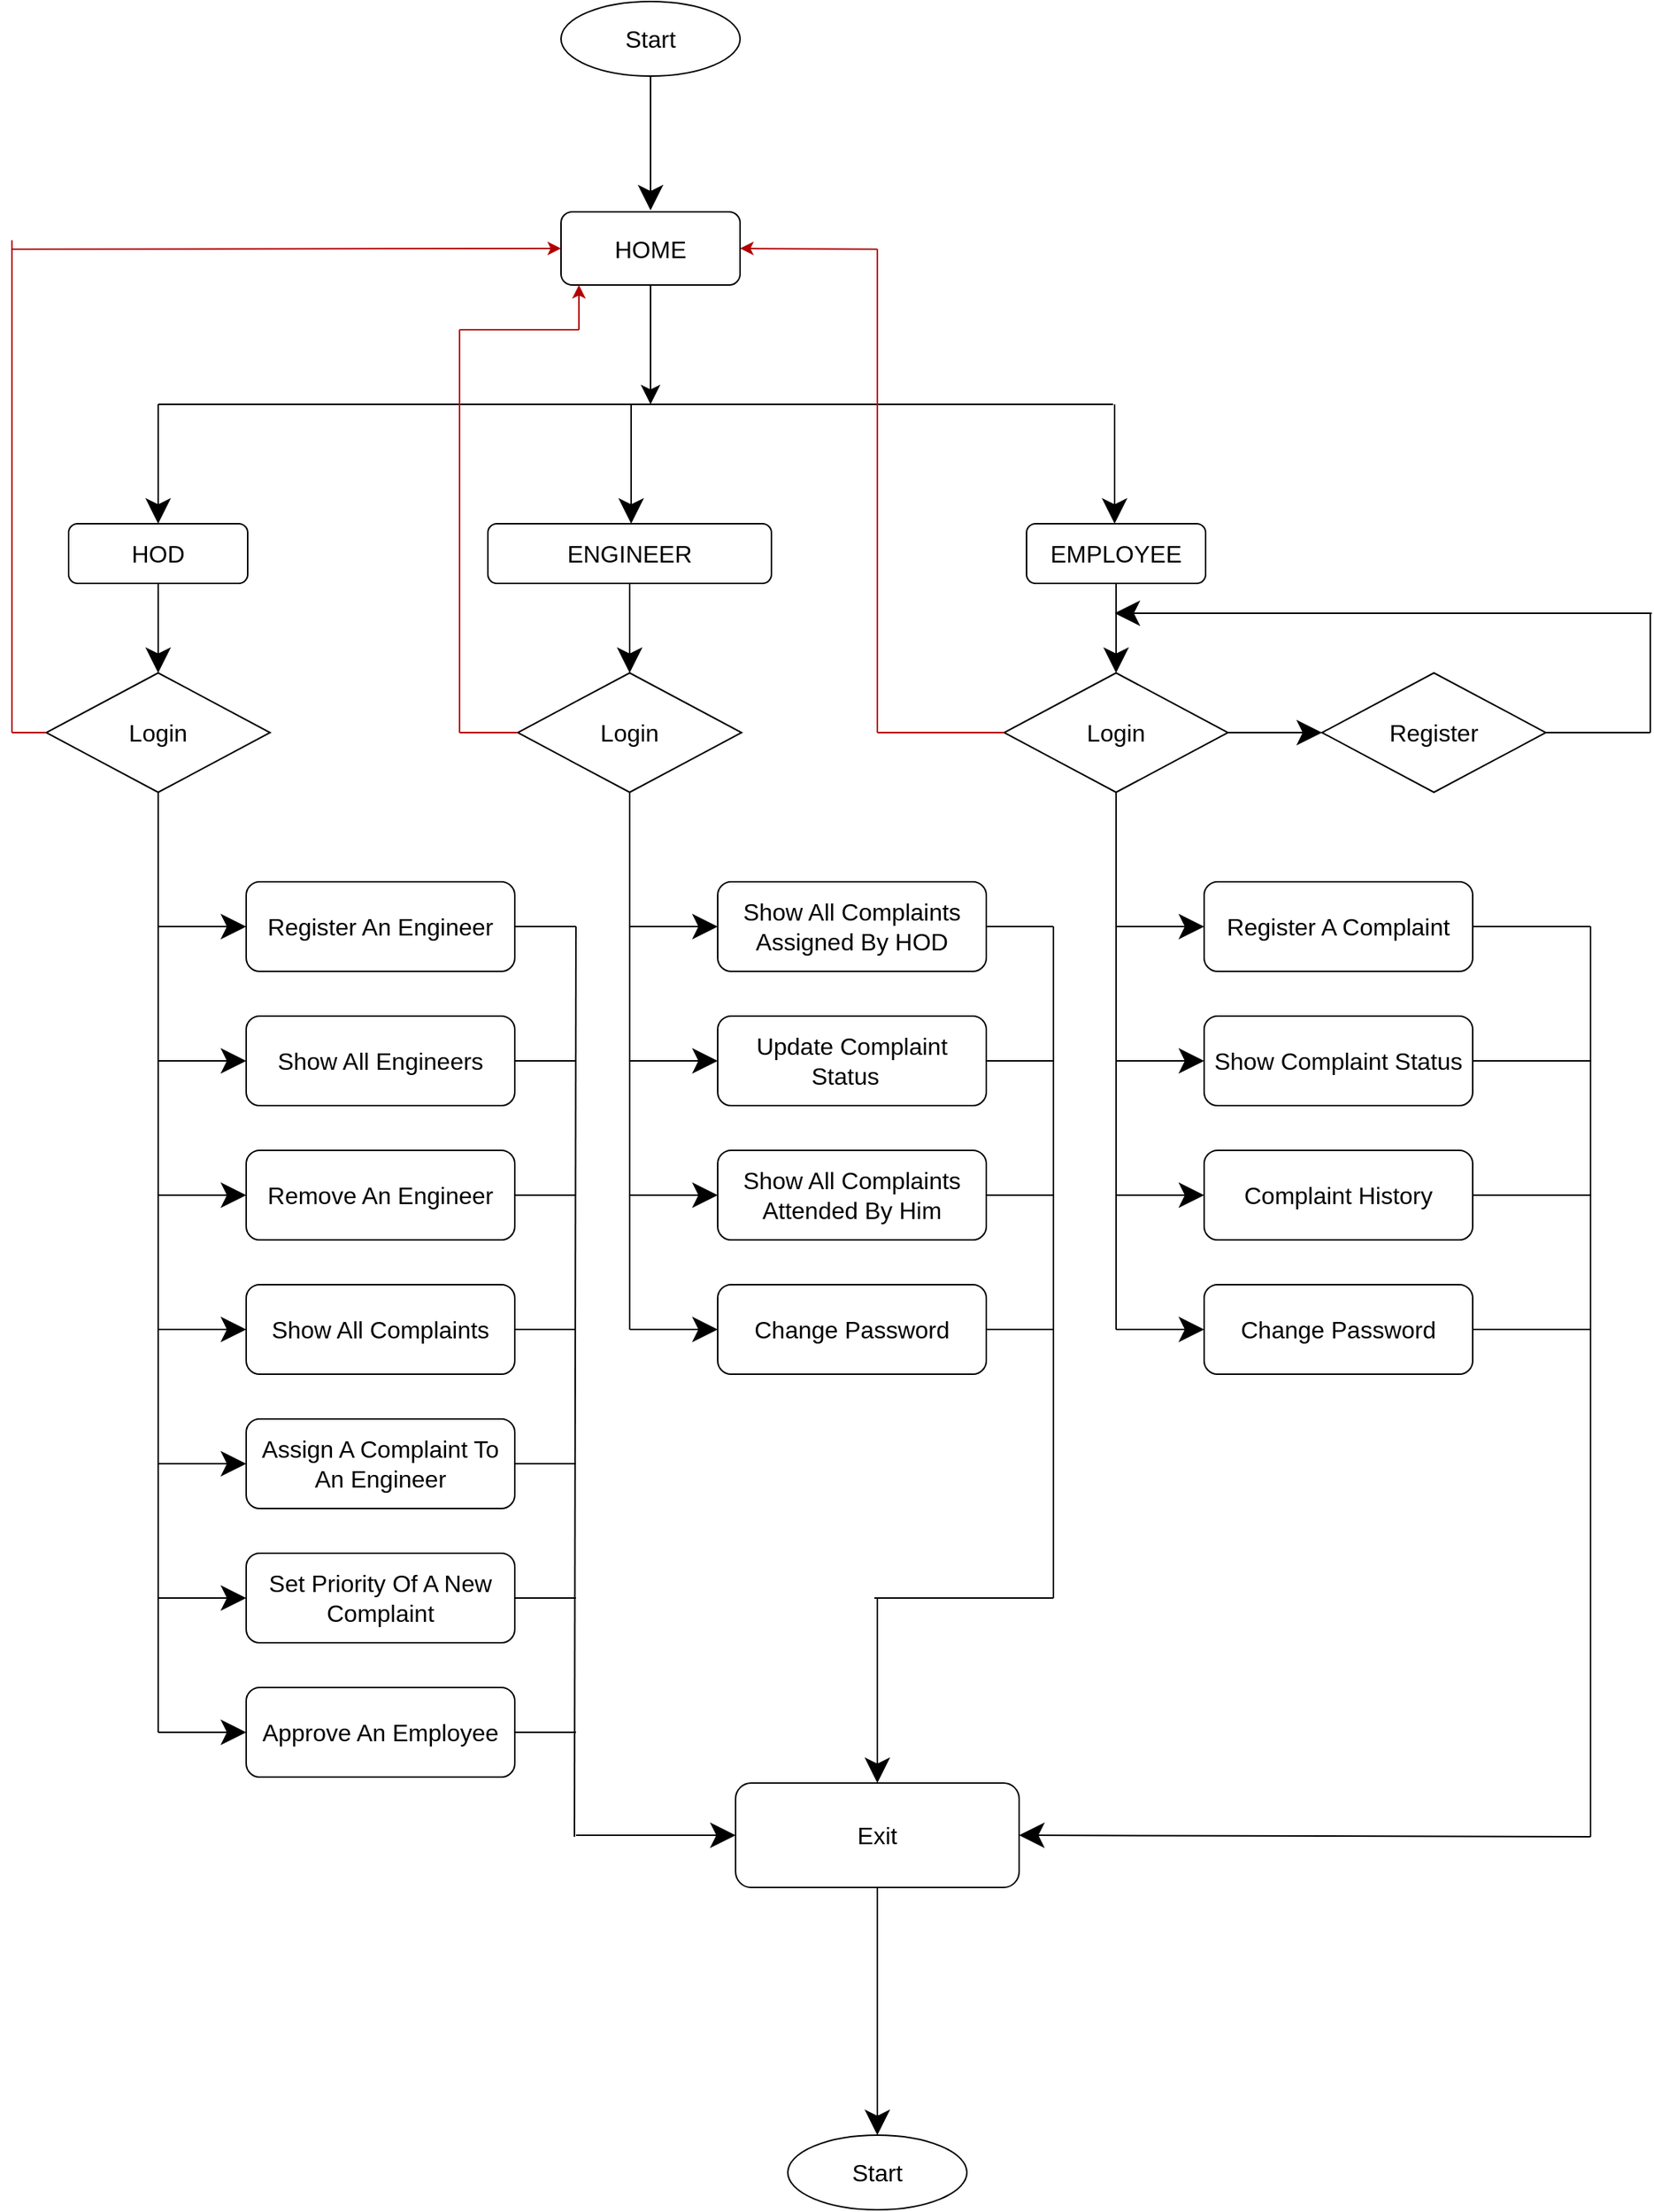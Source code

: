 <mxfile version="20.7.4" type="github">
  <diagram id="gPg8xB_WnqfTLQmb3QBE" name="Page-1">
    <mxGraphModel dx="4200" dy="2476" grid="1" gridSize="10" guides="1" tooltips="1" connect="1" arrows="1" fold="1" page="1" pageScale="1" pageWidth="850" pageHeight="1100" math="0" shadow="0">
      <root>
        <mxCell id="0" />
        <mxCell id="1" parent="0" />
        <mxCell id="H499UzZX8X4f3l25vp4u-1" value="Start" style="ellipse;whiteSpace=wrap;html=1;fontSize=16;" vertex="1" parent="1">
          <mxGeometry x="651" y="343" width="120" height="50" as="geometry" />
        </mxCell>
        <mxCell id="H499UzZX8X4f3l25vp4u-2" value="" style="endArrow=none;html=1;rounded=0;fontSize=12;startSize=14;endSize=14;sourcePerimeterSpacing=8;targetPerimeterSpacing=8;curved=1;" edge="1" parent="1">
          <mxGeometry width="50" height="50" relative="1" as="geometry">
            <mxPoint x="381" y="613" as="sourcePoint" />
            <mxPoint x="1021" y="613" as="targetPoint" />
          </mxGeometry>
        </mxCell>
        <mxCell id="H499UzZX8X4f3l25vp4u-3" value="" style="endArrow=classic;html=1;rounded=0;fontSize=12;startSize=14;endSize=14;sourcePerimeterSpacing=8;targetPerimeterSpacing=8;curved=1;exitX=0.5;exitY=1;exitDx=0;exitDy=0;" edge="1" parent="1" source="H499UzZX8X4f3l25vp4u-1">
          <mxGeometry width="50" height="50" relative="1" as="geometry">
            <mxPoint x="631" y="603" as="sourcePoint" />
            <mxPoint x="711" y="483" as="targetPoint" />
            <Array as="points">
              <mxPoint x="711" y="423" />
            </Array>
          </mxGeometry>
        </mxCell>
        <mxCell id="H499UzZX8X4f3l25vp4u-4" value="" style="endArrow=classic;html=1;rounded=0;fontSize=12;startSize=14;endSize=14;sourcePerimeterSpacing=8;targetPerimeterSpacing=8;curved=1;" edge="1" parent="1">
          <mxGeometry width="50" height="50" relative="1" as="geometry">
            <mxPoint x="381" y="613" as="sourcePoint" />
            <mxPoint x="381" y="693" as="targetPoint" />
          </mxGeometry>
        </mxCell>
        <mxCell id="H499UzZX8X4f3l25vp4u-5" value="" style="endArrow=classic;html=1;rounded=0;fontSize=12;startSize=14;endSize=14;sourcePerimeterSpacing=8;targetPerimeterSpacing=8;curved=1;" edge="1" parent="1">
          <mxGeometry width="50" height="50" relative="1" as="geometry">
            <mxPoint x="698.0" y="613" as="sourcePoint" />
            <mxPoint x="698.0" y="693" as="targetPoint" />
          </mxGeometry>
        </mxCell>
        <mxCell id="H499UzZX8X4f3l25vp4u-6" value="" style="endArrow=classic;html=1;rounded=0;fontSize=12;startSize=14;endSize=14;sourcePerimeterSpacing=8;targetPerimeterSpacing=8;curved=1;" edge="1" parent="1">
          <mxGeometry width="50" height="50" relative="1" as="geometry">
            <mxPoint x="1022" y="613" as="sourcePoint" />
            <mxPoint x="1022" y="693" as="targetPoint" />
          </mxGeometry>
        </mxCell>
        <mxCell id="H499UzZX8X4f3l25vp4u-7" value="HOD" style="rounded=1;whiteSpace=wrap;html=1;fontSize=16;" vertex="1" parent="1">
          <mxGeometry x="321" y="693" width="120" height="40" as="geometry" />
        </mxCell>
        <mxCell id="H499UzZX8X4f3l25vp4u-8" value="ENGINEER" style="rounded=1;whiteSpace=wrap;html=1;fontSize=16;" vertex="1" parent="1">
          <mxGeometry x="602" y="693" width="190" height="40" as="geometry" />
        </mxCell>
        <mxCell id="H499UzZX8X4f3l25vp4u-9" value="EMPLOYEE" style="rounded=1;whiteSpace=wrap;html=1;fontSize=16;" vertex="1" parent="1">
          <mxGeometry x="963" y="693" width="120" height="40" as="geometry" />
        </mxCell>
        <mxCell id="H499UzZX8X4f3l25vp4u-10" value="Register An Engineer" style="rounded=1;whiteSpace=wrap;html=1;fontSize=16;" vertex="1" parent="1">
          <mxGeometry x="440" y="933" width="180" height="60" as="geometry" />
        </mxCell>
        <mxCell id="H499UzZX8X4f3l25vp4u-11" value="Login" style="rhombus;whiteSpace=wrap;html=1;fontSize=16;" vertex="1" parent="1">
          <mxGeometry x="306" y="793" width="150" height="80" as="geometry" />
        </mxCell>
        <mxCell id="H499UzZX8X4f3l25vp4u-12" value="" style="endArrow=classic;html=1;rounded=0;fontSize=12;startSize=14;endSize=14;sourcePerimeterSpacing=8;targetPerimeterSpacing=8;curved=1;exitX=0.5;exitY=1;exitDx=0;exitDy=0;entryX=0.5;entryY=0;entryDx=0;entryDy=0;" edge="1" parent="1" source="H499UzZX8X4f3l25vp4u-7" target="H499UzZX8X4f3l25vp4u-11">
          <mxGeometry width="50" height="50" relative="1" as="geometry">
            <mxPoint x="641" y="803" as="sourcePoint" />
            <mxPoint x="691" y="753" as="targetPoint" />
          </mxGeometry>
        </mxCell>
        <mxCell id="H499UzZX8X4f3l25vp4u-13" value="Show All Engineers" style="rounded=1;whiteSpace=wrap;html=1;fontSize=16;" vertex="1" parent="1">
          <mxGeometry x="440" y="1023" width="180" height="60" as="geometry" />
        </mxCell>
        <mxCell id="H499UzZX8X4f3l25vp4u-14" value="Remove An Engineer" style="rounded=1;whiteSpace=wrap;html=1;fontSize=16;" vertex="1" parent="1">
          <mxGeometry x="440" y="1113" width="180" height="60" as="geometry" />
        </mxCell>
        <mxCell id="H499UzZX8X4f3l25vp4u-15" value="Show All Complaints" style="rounded=1;whiteSpace=wrap;html=1;fontSize=16;" vertex="1" parent="1">
          <mxGeometry x="440" y="1203" width="180" height="60" as="geometry" />
        </mxCell>
        <mxCell id="H499UzZX8X4f3l25vp4u-16" value="Assign A Complaint To An Engineer" style="rounded=1;whiteSpace=wrap;html=1;fontSize=16;" vertex="1" parent="1">
          <mxGeometry x="440" y="1293" width="180" height="60" as="geometry" />
        </mxCell>
        <mxCell id="H499UzZX8X4f3l25vp4u-17" value="Set Priority Of A New Complaint" style="rounded=1;whiteSpace=wrap;html=1;fontSize=16;" vertex="1" parent="1">
          <mxGeometry x="440" y="1383" width="180" height="60" as="geometry" />
        </mxCell>
        <mxCell id="H499UzZX8X4f3l25vp4u-18" value="Approve An Employee" style="rounded=1;whiteSpace=wrap;html=1;fontSize=16;" vertex="1" parent="1">
          <mxGeometry x="440" y="1473" width="180" height="60" as="geometry" />
        </mxCell>
        <mxCell id="H499UzZX8X4f3l25vp4u-19" value="" style="endArrow=none;html=1;rounded=0;fontSize=12;startSize=14;endSize=14;sourcePerimeterSpacing=8;targetPerimeterSpacing=8;curved=1;entryX=0.5;entryY=1;entryDx=0;entryDy=0;" edge="1" parent="1" target="H499UzZX8X4f3l25vp4u-11">
          <mxGeometry width="50" height="50" relative="1" as="geometry">
            <mxPoint x="381" y="1503" as="sourcePoint" />
            <mxPoint x="691" y="883" as="targetPoint" />
          </mxGeometry>
        </mxCell>
        <mxCell id="H499UzZX8X4f3l25vp4u-20" value="" style="endArrow=classic;html=1;rounded=0;fontSize=12;startSize=14;endSize=14;sourcePerimeterSpacing=8;targetPerimeterSpacing=8;curved=1;entryX=0;entryY=0.5;entryDx=0;entryDy=0;" edge="1" parent="1" target="H499UzZX8X4f3l25vp4u-10">
          <mxGeometry width="50" height="50" relative="1" as="geometry">
            <mxPoint x="381" y="963" as="sourcePoint" />
            <mxPoint x="691" y="873" as="targetPoint" />
          </mxGeometry>
        </mxCell>
        <mxCell id="H499UzZX8X4f3l25vp4u-21" value="" style="endArrow=classic;html=1;rounded=0;fontSize=12;startSize=14;endSize=14;sourcePerimeterSpacing=8;targetPerimeterSpacing=8;curved=1;entryX=0;entryY=0.5;entryDx=0;entryDy=0;" edge="1" parent="1" target="H499UzZX8X4f3l25vp4u-13">
          <mxGeometry width="50" height="50" relative="1" as="geometry">
            <mxPoint x="381" y="1053" as="sourcePoint" />
            <mxPoint x="691" y="873" as="targetPoint" />
          </mxGeometry>
        </mxCell>
        <mxCell id="H499UzZX8X4f3l25vp4u-22" value="" style="endArrow=classic;html=1;rounded=0;fontSize=12;startSize=14;endSize=14;sourcePerimeterSpacing=8;targetPerimeterSpacing=8;curved=1;entryX=0;entryY=0.5;entryDx=0;entryDy=0;" edge="1" parent="1" target="H499UzZX8X4f3l25vp4u-14">
          <mxGeometry width="50" height="50" relative="1" as="geometry">
            <mxPoint x="381" y="1143" as="sourcePoint" />
            <mxPoint x="691" y="1173" as="targetPoint" />
          </mxGeometry>
        </mxCell>
        <mxCell id="H499UzZX8X4f3l25vp4u-23" value="" style="endArrow=classic;html=1;rounded=0;fontSize=12;startSize=14;endSize=14;sourcePerimeterSpacing=8;targetPerimeterSpacing=8;curved=1;entryX=0;entryY=0.5;entryDx=0;entryDy=0;" edge="1" parent="1" target="H499UzZX8X4f3l25vp4u-15">
          <mxGeometry width="50" height="50" relative="1" as="geometry">
            <mxPoint x="381" y="1233" as="sourcePoint" />
            <mxPoint x="691" y="1353" as="targetPoint" />
          </mxGeometry>
        </mxCell>
        <mxCell id="H499UzZX8X4f3l25vp4u-24" value="" style="endArrow=classic;html=1;rounded=0;fontSize=12;startSize=14;endSize=14;sourcePerimeterSpacing=8;targetPerimeterSpacing=8;curved=1;entryX=0;entryY=0.5;entryDx=0;entryDy=0;" edge="1" parent="1" target="H499UzZX8X4f3l25vp4u-16">
          <mxGeometry width="50" height="50" relative="1" as="geometry">
            <mxPoint x="381" y="1323" as="sourcePoint" />
            <mxPoint x="691" y="1353" as="targetPoint" />
          </mxGeometry>
        </mxCell>
        <mxCell id="H499UzZX8X4f3l25vp4u-25" value="" style="endArrow=classic;html=1;rounded=0;fontSize=12;startSize=14;endSize=14;sourcePerimeterSpacing=8;targetPerimeterSpacing=8;curved=1;entryX=0;entryY=0.5;entryDx=0;entryDy=0;" edge="1" parent="1" target="H499UzZX8X4f3l25vp4u-17">
          <mxGeometry width="50" height="50" relative="1" as="geometry">
            <mxPoint x="381" y="1413" as="sourcePoint" />
            <mxPoint x="691" y="1353" as="targetPoint" />
          </mxGeometry>
        </mxCell>
        <mxCell id="H499UzZX8X4f3l25vp4u-26" value="" style="endArrow=classic;html=1;rounded=0;fontSize=12;startSize=14;endSize=14;sourcePerimeterSpacing=8;targetPerimeterSpacing=8;curved=1;entryX=0;entryY=0.5;entryDx=0;entryDy=0;" edge="1" parent="1" target="H499UzZX8X4f3l25vp4u-18">
          <mxGeometry width="50" height="50" relative="1" as="geometry">
            <mxPoint x="381" y="1503" as="sourcePoint" />
            <mxPoint x="691" y="1353" as="targetPoint" />
          </mxGeometry>
        </mxCell>
        <mxCell id="H499UzZX8X4f3l25vp4u-27" value="" style="endArrow=classic;html=1;rounded=0;fontSize=12;startSize=14;endSize=14;sourcePerimeterSpacing=8;targetPerimeterSpacing=8;curved=1;exitX=0.5;exitY=1;exitDx=0;exitDy=0;entryX=0.5;entryY=0;entryDx=0;entryDy=0;" edge="1" parent="1" source="H499UzZX8X4f3l25vp4u-8" target="H499UzZX8X4f3l25vp4u-28">
          <mxGeometry width="50" height="50" relative="1" as="geometry">
            <mxPoint x="695" y="743" as="sourcePoint" />
            <mxPoint x="697" y="783" as="targetPoint" />
          </mxGeometry>
        </mxCell>
        <mxCell id="H499UzZX8X4f3l25vp4u-28" value="Login" style="rhombus;whiteSpace=wrap;html=1;fontSize=16;" vertex="1" parent="1">
          <mxGeometry x="622" y="793" width="150" height="80" as="geometry" />
        </mxCell>
        <mxCell id="H499UzZX8X4f3l25vp4u-29" value="Login" style="rhombus;whiteSpace=wrap;html=1;fontSize=16;" vertex="1" parent="1">
          <mxGeometry x="948" y="793" width="150" height="80" as="geometry" />
        </mxCell>
        <mxCell id="H499UzZX8X4f3l25vp4u-30" value="" style="endArrow=classic;html=1;rounded=0;fontSize=12;startSize=14;endSize=14;sourcePerimeterSpacing=8;targetPerimeterSpacing=8;curved=1;exitX=0.5;exitY=1;exitDx=0;exitDy=0;entryX=0.5;entryY=0;entryDx=0;entryDy=0;" edge="1" parent="1" source="H499UzZX8X4f3l25vp4u-9" target="H499UzZX8X4f3l25vp4u-29">
          <mxGeometry width="50" height="50" relative="1" as="geometry">
            <mxPoint x="603" y="833" as="sourcePoint" />
            <mxPoint x="653" y="783" as="targetPoint" />
          </mxGeometry>
        </mxCell>
        <mxCell id="H499UzZX8X4f3l25vp4u-31" value="Show All Complaints Assigned By HOD" style="rounded=1;whiteSpace=wrap;html=1;fontSize=16;" vertex="1" parent="1">
          <mxGeometry x="756" y="933" width="180" height="60" as="geometry" />
        </mxCell>
        <mxCell id="H499UzZX8X4f3l25vp4u-32" value="Update Complaint Status&amp;nbsp;&amp;nbsp;" style="rounded=1;whiteSpace=wrap;html=1;fontSize=16;" vertex="1" parent="1">
          <mxGeometry x="756" y="1023" width="180" height="60" as="geometry" />
        </mxCell>
        <mxCell id="H499UzZX8X4f3l25vp4u-33" value="Show All Complaints Attended By Him" style="rounded=1;whiteSpace=wrap;html=1;fontSize=16;" vertex="1" parent="1">
          <mxGeometry x="756" y="1113" width="180" height="60" as="geometry" />
        </mxCell>
        <mxCell id="H499UzZX8X4f3l25vp4u-34" value="Change Password" style="rounded=1;whiteSpace=wrap;html=1;fontSize=16;" vertex="1" parent="1">
          <mxGeometry x="756" y="1203" width="180" height="60" as="geometry" />
        </mxCell>
        <mxCell id="H499UzZX8X4f3l25vp4u-35" value="" style="endArrow=none;html=1;rounded=0;fontSize=12;startSize=14;endSize=14;sourcePerimeterSpacing=8;targetPerimeterSpacing=8;curved=1;entryX=0.5;entryY=1;entryDx=0;entryDy=0;" edge="1" parent="1">
          <mxGeometry width="50" height="50" relative="1" as="geometry">
            <mxPoint x="697" y="1233" as="sourcePoint" />
            <mxPoint x="697" y="873" as="targetPoint" />
          </mxGeometry>
        </mxCell>
        <mxCell id="H499UzZX8X4f3l25vp4u-36" value="" style="endArrow=classic;html=1;rounded=0;fontSize=12;startSize=14;endSize=14;sourcePerimeterSpacing=8;targetPerimeterSpacing=8;curved=1;entryX=0;entryY=0.5;entryDx=0;entryDy=0;" edge="1" parent="1" target="H499UzZX8X4f3l25vp4u-31">
          <mxGeometry width="50" height="50" relative="1" as="geometry">
            <mxPoint x="697" y="963" as="sourcePoint" />
            <mxPoint x="1007" y="873" as="targetPoint" />
          </mxGeometry>
        </mxCell>
        <mxCell id="H499UzZX8X4f3l25vp4u-37" value="" style="endArrow=classic;html=1;rounded=0;fontSize=12;startSize=14;endSize=14;sourcePerimeterSpacing=8;targetPerimeterSpacing=8;curved=1;entryX=0;entryY=0.5;entryDx=0;entryDy=0;" edge="1" parent="1" target="H499UzZX8X4f3l25vp4u-32">
          <mxGeometry width="50" height="50" relative="1" as="geometry">
            <mxPoint x="697" y="1053" as="sourcePoint" />
            <mxPoint x="1007" y="873" as="targetPoint" />
          </mxGeometry>
        </mxCell>
        <mxCell id="H499UzZX8X4f3l25vp4u-38" value="" style="endArrow=classic;html=1;rounded=0;fontSize=12;startSize=14;endSize=14;sourcePerimeterSpacing=8;targetPerimeterSpacing=8;curved=1;entryX=0;entryY=0.5;entryDx=0;entryDy=0;" edge="1" parent="1" target="H499UzZX8X4f3l25vp4u-33">
          <mxGeometry width="50" height="50" relative="1" as="geometry">
            <mxPoint x="697" y="1143" as="sourcePoint" />
            <mxPoint x="1007" y="1173" as="targetPoint" />
          </mxGeometry>
        </mxCell>
        <mxCell id="H499UzZX8X4f3l25vp4u-39" value="" style="endArrow=classic;html=1;rounded=0;fontSize=12;startSize=14;endSize=14;sourcePerimeterSpacing=8;targetPerimeterSpacing=8;curved=1;entryX=0;entryY=0.5;entryDx=0;entryDy=0;" edge="1" parent="1" target="H499UzZX8X4f3l25vp4u-34">
          <mxGeometry width="50" height="50" relative="1" as="geometry">
            <mxPoint x="697" y="1233" as="sourcePoint" />
            <mxPoint x="1007" y="1353" as="targetPoint" />
          </mxGeometry>
        </mxCell>
        <mxCell id="H499UzZX8X4f3l25vp4u-40" value="Register A Complaint" style="rounded=1;whiteSpace=wrap;html=1;fontSize=16;" vertex="1" parent="1">
          <mxGeometry x="1082" y="933" width="180" height="60" as="geometry" />
        </mxCell>
        <mxCell id="H499UzZX8X4f3l25vp4u-41" value="Show Complaint Status" style="rounded=1;whiteSpace=wrap;html=1;fontSize=16;" vertex="1" parent="1">
          <mxGeometry x="1082" y="1023" width="180" height="60" as="geometry" />
        </mxCell>
        <mxCell id="H499UzZX8X4f3l25vp4u-42" value="Complaint History" style="rounded=1;whiteSpace=wrap;html=1;fontSize=16;" vertex="1" parent="1">
          <mxGeometry x="1082" y="1113" width="180" height="60" as="geometry" />
        </mxCell>
        <mxCell id="H499UzZX8X4f3l25vp4u-43" value="Change Password" style="rounded=1;whiteSpace=wrap;html=1;fontSize=16;" vertex="1" parent="1">
          <mxGeometry x="1082" y="1203" width="180" height="60" as="geometry" />
        </mxCell>
        <mxCell id="H499UzZX8X4f3l25vp4u-44" value="" style="endArrow=none;html=1;rounded=0;fontSize=12;startSize=14;endSize=14;sourcePerimeterSpacing=8;targetPerimeterSpacing=8;curved=1;entryX=0.5;entryY=1;entryDx=0;entryDy=0;" edge="1" parent="1">
          <mxGeometry width="50" height="50" relative="1" as="geometry">
            <mxPoint x="1023" y="1233" as="sourcePoint" />
            <mxPoint x="1023" y="873" as="targetPoint" />
          </mxGeometry>
        </mxCell>
        <mxCell id="H499UzZX8X4f3l25vp4u-45" value="" style="endArrow=classic;html=1;rounded=0;fontSize=12;startSize=14;endSize=14;sourcePerimeterSpacing=8;targetPerimeterSpacing=8;curved=1;entryX=0;entryY=0.5;entryDx=0;entryDy=0;" edge="1" parent="1" target="H499UzZX8X4f3l25vp4u-40">
          <mxGeometry width="50" height="50" relative="1" as="geometry">
            <mxPoint x="1023" y="963" as="sourcePoint" />
            <mxPoint x="1333" y="873" as="targetPoint" />
          </mxGeometry>
        </mxCell>
        <mxCell id="H499UzZX8X4f3l25vp4u-46" value="" style="endArrow=classic;html=1;rounded=0;fontSize=12;startSize=14;endSize=14;sourcePerimeterSpacing=8;targetPerimeterSpacing=8;curved=1;entryX=0;entryY=0.5;entryDx=0;entryDy=0;" edge="1" parent="1" target="H499UzZX8X4f3l25vp4u-41">
          <mxGeometry width="50" height="50" relative="1" as="geometry">
            <mxPoint x="1023" y="1053" as="sourcePoint" />
            <mxPoint x="1333" y="873" as="targetPoint" />
          </mxGeometry>
        </mxCell>
        <mxCell id="H499UzZX8X4f3l25vp4u-47" value="" style="endArrow=classic;html=1;rounded=0;fontSize=12;startSize=14;endSize=14;sourcePerimeterSpacing=8;targetPerimeterSpacing=8;curved=1;entryX=0;entryY=0.5;entryDx=0;entryDy=0;" edge="1" parent="1" target="H499UzZX8X4f3l25vp4u-42">
          <mxGeometry width="50" height="50" relative="1" as="geometry">
            <mxPoint x="1023" y="1143" as="sourcePoint" />
            <mxPoint x="1333" y="1173" as="targetPoint" />
          </mxGeometry>
        </mxCell>
        <mxCell id="H499UzZX8X4f3l25vp4u-48" value="" style="endArrow=classic;html=1;rounded=0;fontSize=12;startSize=14;endSize=14;sourcePerimeterSpacing=8;targetPerimeterSpacing=8;curved=1;entryX=0;entryY=0.5;entryDx=0;entryDy=0;" edge="1" parent="1" target="H499UzZX8X4f3l25vp4u-43">
          <mxGeometry width="50" height="50" relative="1" as="geometry">
            <mxPoint x="1023" y="1233" as="sourcePoint" />
            <mxPoint x="1333" y="1353" as="targetPoint" />
          </mxGeometry>
        </mxCell>
        <mxCell id="H499UzZX8X4f3l25vp4u-49" value="" style="endArrow=classic;html=1;rounded=0;fontSize=12;startSize=14;endSize=14;sourcePerimeterSpacing=8;targetPerimeterSpacing=8;curved=1;exitX=1;exitY=0.5;exitDx=0;exitDy=0;" edge="1" parent="1" source="H499UzZX8X4f3l25vp4u-29">
          <mxGeometry width="50" height="50" relative="1" as="geometry">
            <mxPoint x="1051" y="983" as="sourcePoint" />
            <mxPoint x="1161" y="833" as="targetPoint" />
          </mxGeometry>
        </mxCell>
        <mxCell id="H499UzZX8X4f3l25vp4u-50" value="Register" style="rhombus;whiteSpace=wrap;html=1;fontSize=16;" vertex="1" parent="1">
          <mxGeometry x="1161" y="793" width="150" height="80" as="geometry" />
        </mxCell>
        <mxCell id="H499UzZX8X4f3l25vp4u-51" value="" style="endArrow=classic;html=1;rounded=0;fontSize=12;startSize=14;endSize=14;sourcePerimeterSpacing=8;targetPerimeterSpacing=8;curved=1;" edge="1" parent="1">
          <mxGeometry width="50" height="50" relative="1" as="geometry">
            <mxPoint x="1382" y="753" as="sourcePoint" />
            <mxPoint x="1022" y="753" as="targetPoint" />
          </mxGeometry>
        </mxCell>
        <mxCell id="H499UzZX8X4f3l25vp4u-52" value="" style="endArrow=none;html=1;rounded=0;fontSize=12;startSize=14;endSize=14;sourcePerimeterSpacing=8;targetPerimeterSpacing=8;curved=1;entryX=1;entryY=0.5;entryDx=0;entryDy=0;" edge="1" parent="1" target="H499UzZX8X4f3l25vp4u-50">
          <mxGeometry width="50" height="50" relative="1" as="geometry">
            <mxPoint x="1381" y="833" as="sourcePoint" />
            <mxPoint x="1101" y="933" as="targetPoint" />
          </mxGeometry>
        </mxCell>
        <mxCell id="H499UzZX8X4f3l25vp4u-53" value="" style="endArrow=none;html=1;rounded=0;fontSize=12;startSize=14;endSize=14;sourcePerimeterSpacing=8;targetPerimeterSpacing=8;curved=1;" edge="1" parent="1">
          <mxGeometry width="50" height="50" relative="1" as="geometry">
            <mxPoint x="1381" y="833" as="sourcePoint" />
            <mxPoint x="1381" y="753" as="targetPoint" />
          </mxGeometry>
        </mxCell>
        <mxCell id="H499UzZX8X4f3l25vp4u-54" value="Exit" style="rounded=1;whiteSpace=wrap;html=1;fontSize=16;" vertex="1" parent="1">
          <mxGeometry x="768" y="1537" width="190" height="70" as="geometry" />
        </mxCell>
        <mxCell id="H499UzZX8X4f3l25vp4u-55" value="" style="endArrow=none;html=1;rounded=0;fontSize=12;startSize=14;endSize=14;sourcePerimeterSpacing=8;targetPerimeterSpacing=8;curved=1;" edge="1" parent="1">
          <mxGeometry width="50" height="50" relative="1" as="geometry">
            <mxPoint x="660" y="1573" as="sourcePoint" />
            <mxPoint x="661" y="963" as="targetPoint" />
          </mxGeometry>
        </mxCell>
        <mxCell id="H499UzZX8X4f3l25vp4u-56" value="" style="endArrow=classic;html=1;rounded=0;fontSize=12;startSize=14;endSize=14;sourcePerimeterSpacing=8;targetPerimeterSpacing=8;curved=1;entryX=0;entryY=0.5;entryDx=0;entryDy=0;" edge="1" parent="1" target="H499UzZX8X4f3l25vp4u-54">
          <mxGeometry width="50" height="50" relative="1" as="geometry">
            <mxPoint x="661" y="1572" as="sourcePoint" />
            <mxPoint x="811" y="1163" as="targetPoint" />
          </mxGeometry>
        </mxCell>
        <mxCell id="H499UzZX8X4f3l25vp4u-57" value="" style="endArrow=classic;html=1;rounded=0;fontSize=12;startSize=14;endSize=14;sourcePerimeterSpacing=8;targetPerimeterSpacing=8;curved=1;entryX=0.5;entryY=0;entryDx=0;entryDy=0;" edge="1" parent="1" target="H499UzZX8X4f3l25vp4u-54">
          <mxGeometry width="50" height="50" relative="1" as="geometry">
            <mxPoint x="863" y="1413" as="sourcePoint" />
            <mxPoint x="811" y="1163" as="targetPoint" />
          </mxGeometry>
        </mxCell>
        <mxCell id="H499UzZX8X4f3l25vp4u-58" value="" style="endArrow=classic;html=1;rounded=0;fontSize=12;startSize=14;endSize=14;sourcePerimeterSpacing=8;targetPerimeterSpacing=8;curved=1;entryX=1;entryY=0.5;entryDx=0;entryDy=0;" edge="1" parent="1" target="H499UzZX8X4f3l25vp4u-54">
          <mxGeometry width="50" height="50" relative="1" as="geometry">
            <mxPoint x="1341" y="1573" as="sourcePoint" />
            <mxPoint x="1091" y="1493" as="targetPoint" />
          </mxGeometry>
        </mxCell>
        <mxCell id="H499UzZX8X4f3l25vp4u-59" value="" style="endArrow=none;html=1;rounded=0;fontSize=12;startSize=14;endSize=14;sourcePerimeterSpacing=8;targetPerimeterSpacing=8;curved=1;" edge="1" parent="1">
          <mxGeometry width="50" height="50" relative="1" as="geometry">
            <mxPoint x="981" y="1413" as="sourcePoint" />
            <mxPoint x="981" y="963" as="targetPoint" />
          </mxGeometry>
        </mxCell>
        <mxCell id="H499UzZX8X4f3l25vp4u-60" value="" style="endArrow=none;html=1;rounded=0;fontSize=12;startSize=14;endSize=14;sourcePerimeterSpacing=8;targetPerimeterSpacing=8;curved=1;" edge="1" parent="1">
          <mxGeometry width="50" height="50" relative="1" as="geometry">
            <mxPoint x="861" y="1413" as="sourcePoint" />
            <mxPoint x="981" y="1413" as="targetPoint" />
          </mxGeometry>
        </mxCell>
        <mxCell id="H499UzZX8X4f3l25vp4u-61" value="" style="endArrow=none;html=1;rounded=0;fontSize=12;startSize=14;endSize=14;sourcePerimeterSpacing=8;targetPerimeterSpacing=8;curved=1;entryX=1;entryY=0.5;entryDx=0;entryDy=0;" edge="1" parent="1" target="H499UzZX8X4f3l25vp4u-31">
          <mxGeometry width="50" height="50" relative="1" as="geometry">
            <mxPoint x="981" y="963" as="sourcePoint" />
            <mxPoint x="811" y="1163" as="targetPoint" />
          </mxGeometry>
        </mxCell>
        <mxCell id="H499UzZX8X4f3l25vp4u-62" value="" style="endArrow=none;html=1;rounded=0;fontSize=12;startSize=14;endSize=14;sourcePerimeterSpacing=8;targetPerimeterSpacing=8;curved=1;entryX=1;entryY=0.5;entryDx=0;entryDy=0;" edge="1" parent="1" target="H499UzZX8X4f3l25vp4u-32">
          <mxGeometry width="50" height="50" relative="1" as="geometry">
            <mxPoint x="981" y="1053" as="sourcePoint" />
            <mxPoint x="811" y="1163" as="targetPoint" />
          </mxGeometry>
        </mxCell>
        <mxCell id="H499UzZX8X4f3l25vp4u-63" value="" style="endArrow=none;html=1;rounded=0;fontSize=12;startSize=14;endSize=14;sourcePerimeterSpacing=8;targetPerimeterSpacing=8;curved=1;entryX=1;entryY=0.5;entryDx=0;entryDy=0;" edge="1" parent="1" target="H499UzZX8X4f3l25vp4u-33">
          <mxGeometry width="50" height="50" relative="1" as="geometry">
            <mxPoint x="981" y="1143" as="sourcePoint" />
            <mxPoint x="811" y="1163" as="targetPoint" />
          </mxGeometry>
        </mxCell>
        <mxCell id="H499UzZX8X4f3l25vp4u-64" value="" style="endArrow=none;html=1;rounded=0;fontSize=12;startSize=14;endSize=14;sourcePerimeterSpacing=8;targetPerimeterSpacing=8;curved=1;entryX=1;entryY=0.5;entryDx=0;entryDy=0;" edge="1" parent="1" target="H499UzZX8X4f3l25vp4u-34">
          <mxGeometry width="50" height="50" relative="1" as="geometry">
            <mxPoint x="981" y="1233" as="sourcePoint" />
            <mxPoint x="811" y="1163" as="targetPoint" />
          </mxGeometry>
        </mxCell>
        <mxCell id="H499UzZX8X4f3l25vp4u-65" value="" style="endArrow=none;html=1;rounded=0;fontSize=12;startSize=14;endSize=14;sourcePerimeterSpacing=8;targetPerimeterSpacing=8;curved=1;exitX=1;exitY=0.5;exitDx=0;exitDy=0;" edge="1" parent="1" source="H499UzZX8X4f3l25vp4u-10">
          <mxGeometry width="50" height="50" relative="1" as="geometry">
            <mxPoint x="761" y="1213" as="sourcePoint" />
            <mxPoint x="661" y="963" as="targetPoint" />
          </mxGeometry>
        </mxCell>
        <mxCell id="H499UzZX8X4f3l25vp4u-66" value="" style="endArrow=none;html=1;rounded=0;fontSize=12;startSize=14;endSize=14;sourcePerimeterSpacing=8;targetPerimeterSpacing=8;curved=1;exitX=1;exitY=0.5;exitDx=0;exitDy=0;" edge="1" parent="1" source="H499UzZX8X4f3l25vp4u-13">
          <mxGeometry width="50" height="50" relative="1" as="geometry">
            <mxPoint x="761" y="1213" as="sourcePoint" />
            <mxPoint x="661" y="1053" as="targetPoint" />
          </mxGeometry>
        </mxCell>
        <mxCell id="H499UzZX8X4f3l25vp4u-67" value="" style="endArrow=none;html=1;rounded=0;fontSize=12;startSize=14;endSize=14;sourcePerimeterSpacing=8;targetPerimeterSpacing=8;curved=1;exitX=1;exitY=0.5;exitDx=0;exitDy=0;" edge="1" parent="1" source="H499UzZX8X4f3l25vp4u-14">
          <mxGeometry width="50" height="50" relative="1" as="geometry">
            <mxPoint x="761" y="1213" as="sourcePoint" />
            <mxPoint x="661" y="1143" as="targetPoint" />
          </mxGeometry>
        </mxCell>
        <mxCell id="H499UzZX8X4f3l25vp4u-68" value="" style="endArrow=none;html=1;rounded=0;fontSize=12;startSize=14;endSize=14;sourcePerimeterSpacing=8;targetPerimeterSpacing=8;curved=1;exitX=1;exitY=0.5;exitDx=0;exitDy=0;" edge="1" parent="1" source="H499UzZX8X4f3l25vp4u-15">
          <mxGeometry width="50" height="50" relative="1" as="geometry">
            <mxPoint x="761" y="1213" as="sourcePoint" />
            <mxPoint x="661" y="1233" as="targetPoint" />
          </mxGeometry>
        </mxCell>
        <mxCell id="H499UzZX8X4f3l25vp4u-69" value="" style="endArrow=none;html=1;rounded=0;fontSize=12;startSize=14;endSize=14;sourcePerimeterSpacing=8;targetPerimeterSpacing=8;curved=1;exitX=1;exitY=0.5;exitDx=0;exitDy=0;" edge="1" parent="1" source="H499UzZX8X4f3l25vp4u-16">
          <mxGeometry width="50" height="50" relative="1" as="geometry">
            <mxPoint x="761" y="1213" as="sourcePoint" />
            <mxPoint x="661" y="1323" as="targetPoint" />
          </mxGeometry>
        </mxCell>
        <mxCell id="H499UzZX8X4f3l25vp4u-70" value="" style="endArrow=none;html=1;rounded=0;fontSize=12;startSize=14;endSize=14;sourcePerimeterSpacing=8;targetPerimeterSpacing=8;curved=1;exitX=1;exitY=0.5;exitDx=0;exitDy=0;" edge="1" parent="1" source="H499UzZX8X4f3l25vp4u-17">
          <mxGeometry width="50" height="50" relative="1" as="geometry">
            <mxPoint x="761" y="1213" as="sourcePoint" />
            <mxPoint x="661" y="1413" as="targetPoint" />
          </mxGeometry>
        </mxCell>
        <mxCell id="H499UzZX8X4f3l25vp4u-71" value="" style="endArrow=none;html=1;rounded=0;fontSize=12;startSize=14;endSize=14;sourcePerimeterSpacing=8;targetPerimeterSpacing=8;curved=1;exitX=1;exitY=0.5;exitDx=0;exitDy=0;" edge="1" parent="1" source="H499UzZX8X4f3l25vp4u-18">
          <mxGeometry width="50" height="50" relative="1" as="geometry">
            <mxPoint x="761" y="1213" as="sourcePoint" />
            <mxPoint x="661" y="1503" as="targetPoint" />
          </mxGeometry>
        </mxCell>
        <mxCell id="H499UzZX8X4f3l25vp4u-72" value="" style="endArrow=none;html=1;rounded=0;fontSize=12;startSize=14;endSize=14;sourcePerimeterSpacing=8;targetPerimeterSpacing=8;curved=1;" edge="1" parent="1">
          <mxGeometry width="50" height="50" relative="1" as="geometry">
            <mxPoint x="1341" y="1573" as="sourcePoint" />
            <mxPoint x="1341" y="963" as="targetPoint" />
          </mxGeometry>
        </mxCell>
        <mxCell id="H499UzZX8X4f3l25vp4u-73" value="" style="endArrow=none;html=1;rounded=0;fontSize=12;startSize=14;endSize=14;sourcePerimeterSpacing=8;targetPerimeterSpacing=8;curved=1;entryX=1;entryY=0.5;entryDx=0;entryDy=0;" edge="1" parent="1" target="H499UzZX8X4f3l25vp4u-40">
          <mxGeometry width="50" height="50" relative="1" as="geometry">
            <mxPoint x="1341" y="963" as="sourcePoint" />
            <mxPoint x="811" y="1163" as="targetPoint" />
          </mxGeometry>
        </mxCell>
        <mxCell id="H499UzZX8X4f3l25vp4u-74" value="" style="endArrow=none;html=1;rounded=0;fontSize=12;startSize=14;endSize=14;sourcePerimeterSpacing=8;targetPerimeterSpacing=8;curved=1;entryX=1;entryY=0.5;entryDx=0;entryDy=0;" edge="1" parent="1" target="H499UzZX8X4f3l25vp4u-41">
          <mxGeometry width="50" height="50" relative="1" as="geometry">
            <mxPoint x="1341" y="1053" as="sourcePoint" />
            <mxPoint x="811" y="1163" as="targetPoint" />
          </mxGeometry>
        </mxCell>
        <mxCell id="H499UzZX8X4f3l25vp4u-75" value="" style="endArrow=none;html=1;rounded=0;fontSize=12;startSize=14;endSize=14;sourcePerimeterSpacing=8;targetPerimeterSpacing=8;curved=1;entryX=1;entryY=0.5;entryDx=0;entryDy=0;" edge="1" parent="1" target="H499UzZX8X4f3l25vp4u-42">
          <mxGeometry width="50" height="50" relative="1" as="geometry">
            <mxPoint x="1341" y="1143" as="sourcePoint" />
            <mxPoint x="811" y="1163" as="targetPoint" />
          </mxGeometry>
        </mxCell>
        <mxCell id="H499UzZX8X4f3l25vp4u-76" value="" style="endArrow=none;html=1;rounded=0;fontSize=12;startSize=14;endSize=14;sourcePerimeterSpacing=8;targetPerimeterSpacing=8;curved=1;exitX=1;exitY=0.5;exitDx=0;exitDy=0;" edge="1" parent="1" source="H499UzZX8X4f3l25vp4u-43">
          <mxGeometry width="50" height="50" relative="1" as="geometry">
            <mxPoint x="761" y="1213" as="sourcePoint" />
            <mxPoint x="1341" y="1233" as="targetPoint" />
          </mxGeometry>
        </mxCell>
        <mxCell id="H499UzZX8X4f3l25vp4u-77" value="Start" style="ellipse;whiteSpace=wrap;html=1;fontSize=16;" vertex="1" parent="1">
          <mxGeometry x="803" y="1773" width="120" height="50" as="geometry" />
        </mxCell>
        <mxCell id="H499UzZX8X4f3l25vp4u-78" value="" style="endArrow=classic;html=1;rounded=0;fontSize=12;startSize=14;endSize=14;sourcePerimeterSpacing=8;targetPerimeterSpacing=8;curved=1;exitX=0.5;exitY=1;exitDx=0;exitDy=0;entryX=0.5;entryY=0;entryDx=0;entryDy=0;" edge="1" parent="1" source="H499UzZX8X4f3l25vp4u-54" target="H499UzZX8X4f3l25vp4u-77">
          <mxGeometry width="50" height="50" relative="1" as="geometry">
            <mxPoint x="931" y="1703" as="sourcePoint" />
            <mxPoint x="991" y="1733" as="targetPoint" />
          </mxGeometry>
        </mxCell>
        <mxCell id="H499UzZX8X4f3l25vp4u-79" value="&lt;font style=&quot;font-size: 16px;&quot;&gt;HOME&lt;/font&gt;" style="rounded=1;whiteSpace=wrap;html=1;" vertex="1" parent="1">
          <mxGeometry x="651" y="484" width="120" height="49" as="geometry" />
        </mxCell>
        <mxCell id="H499UzZX8X4f3l25vp4u-80" value="" style="endArrow=classic;html=1;rounded=0;fontSize=16;entryX=0;entryY=0.5;entryDx=0;entryDy=0;fillColor=#e51400;strokeColor=#B20000;" edge="1" parent="1" target="H499UzZX8X4f3l25vp4u-79">
          <mxGeometry width="50" height="50" relative="1" as="geometry">
            <mxPoint x="283" y="509" as="sourcePoint" />
            <mxPoint x="473" y="623" as="targetPoint" />
          </mxGeometry>
        </mxCell>
        <mxCell id="H499UzZX8X4f3l25vp4u-81" value="" style="endArrow=none;html=1;rounded=0;fontSize=16;fillColor=#e51400;strokeColor=#B20000;" edge="1" parent="1">
          <mxGeometry width="50" height="50" relative="1" as="geometry">
            <mxPoint x="283" y="833" as="sourcePoint" />
            <mxPoint x="283" y="503" as="targetPoint" />
          </mxGeometry>
        </mxCell>
        <mxCell id="H499UzZX8X4f3l25vp4u-82" value="" style="endArrow=none;html=1;rounded=0;fontSize=16;entryX=0;entryY=0.5;entryDx=0;entryDy=0;fillColor=#e51400;strokeColor=#B20000;" edge="1" parent="1" target="H499UzZX8X4f3l25vp4u-11">
          <mxGeometry width="50" height="50" relative="1" as="geometry">
            <mxPoint x="283" y="833" as="sourcePoint" />
            <mxPoint x="473" y="623" as="targetPoint" />
          </mxGeometry>
        </mxCell>
        <mxCell id="H499UzZX8X4f3l25vp4u-83" value="" style="endArrow=none;html=1;rounded=0;fontSize=16;fillColor=#e51400;strokeColor=#B20000;" edge="1" parent="1">
          <mxGeometry width="50" height="50" relative="1" as="geometry">
            <mxPoint x="583.0" y="833" as="sourcePoint" />
            <mxPoint x="583.0" y="563" as="targetPoint" />
          </mxGeometry>
        </mxCell>
        <mxCell id="H499UzZX8X4f3l25vp4u-84" value="" style="endArrow=none;html=1;rounded=0;fontSize=16;entryX=0;entryY=0.5;entryDx=0;entryDy=0;fillColor=#e51400;strokeColor=#B20000;" edge="1" parent="1" target="H499UzZX8X4f3l25vp4u-28">
          <mxGeometry width="50" height="50" relative="1" as="geometry">
            <mxPoint x="583.0" y="833" as="sourcePoint" />
            <mxPoint x="673" y="777" as="targetPoint" />
          </mxGeometry>
        </mxCell>
        <mxCell id="H499UzZX8X4f3l25vp4u-85" value="" style="endArrow=none;html=1;rounded=0;fontSize=16;fillColor=#e51400;strokeColor=#B20000;" edge="1" parent="1">
          <mxGeometry width="50" height="50" relative="1" as="geometry">
            <mxPoint x="583.0" y="563" as="sourcePoint" />
            <mxPoint x="663.0" y="563" as="targetPoint" />
          </mxGeometry>
        </mxCell>
        <mxCell id="H499UzZX8X4f3l25vp4u-86" value="" style="endArrow=classic;html=1;rounded=0;fontSize=16;entryX=0.1;entryY=1;entryDx=0;entryDy=0;entryPerimeter=0;fillColor=#e51400;strokeColor=#B20000;" edge="1" parent="1" target="H499UzZX8X4f3l25vp4u-79">
          <mxGeometry width="50" height="50" relative="1" as="geometry">
            <mxPoint x="663.0" y="563" as="sourcePoint" />
            <mxPoint x="653" y="563" as="targetPoint" />
          </mxGeometry>
        </mxCell>
        <mxCell id="H499UzZX8X4f3l25vp4u-87" value="" style="endArrow=classic;html=1;rounded=0;fontSize=16;entryX=1;entryY=0.5;entryDx=0;entryDy=0;fillColor=#e51400;strokeColor=#B20000;" edge="1" parent="1" target="H499UzZX8X4f3l25vp4u-79">
          <mxGeometry width="50" height="50" relative="1" as="geometry">
            <mxPoint x="863" y="509" as="sourcePoint" />
            <mxPoint x="953" y="603" as="targetPoint" />
          </mxGeometry>
        </mxCell>
        <mxCell id="H499UzZX8X4f3l25vp4u-88" value="" style="endArrow=none;html=1;rounded=0;fontSize=16;fillColor=#e51400;strokeColor=#B20000;" edge="1" parent="1">
          <mxGeometry width="50" height="50" relative="1" as="geometry">
            <mxPoint x="863" y="833" as="sourcePoint" />
            <mxPoint x="863" y="509" as="targetPoint" />
          </mxGeometry>
        </mxCell>
        <mxCell id="H499UzZX8X4f3l25vp4u-89" value="" style="endArrow=none;html=1;rounded=0;fontSize=16;entryX=0;entryY=0.5;entryDx=0;entryDy=0;fillColor=#e51400;strokeColor=#B20000;" edge="1" parent="1">
          <mxGeometry width="50" height="50" relative="1" as="geometry">
            <mxPoint x="863" y="833" as="sourcePoint" />
            <mxPoint x="948" y="833" as="targetPoint" />
          </mxGeometry>
        </mxCell>
        <mxCell id="H499UzZX8X4f3l25vp4u-90" value="" style="endArrow=classic;html=1;rounded=0;fontSize=16;exitX=0.5;exitY=1;exitDx=0;exitDy=0;endSize=10;startSize=10;" edge="1" parent="1" source="H499UzZX8X4f3l25vp4u-79">
          <mxGeometry width="50" height="50" relative="1" as="geometry">
            <mxPoint x="963" y="883" as="sourcePoint" />
            <mxPoint x="711" y="613" as="targetPoint" />
          </mxGeometry>
        </mxCell>
      </root>
    </mxGraphModel>
  </diagram>
</mxfile>
